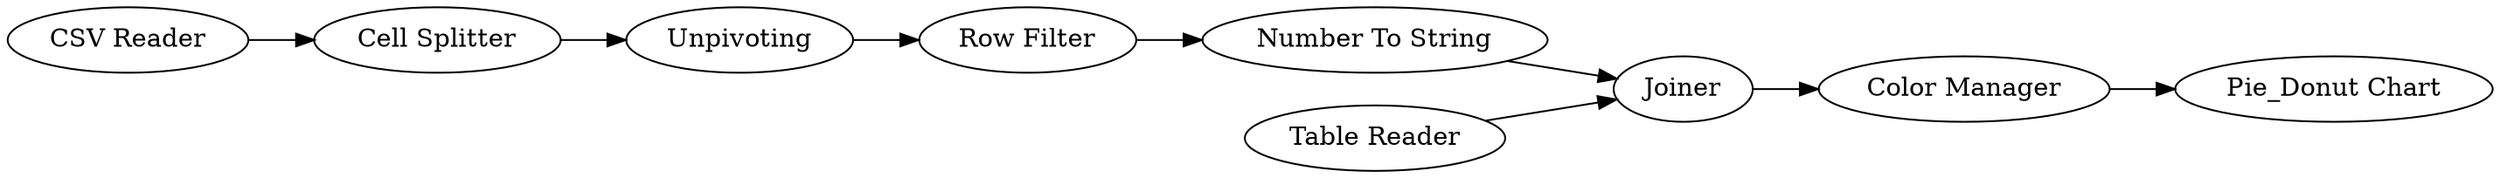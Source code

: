 digraph {
	1 [label="CSV Reader"]
	3 [label="Table Reader"]
	7 [label=Unpivoting]
	8 [label="Cell Splitter"]
	9 [label="Row Filter"]
	10 [label="Number To String"]
	11 [label=Joiner]
	12 [label="Color Manager"]
	13 [label="Pie_Donut Chart"]
	1 -> 8
	3 -> 11
	7 -> 9
	8 -> 7
	9 -> 10
	10 -> 11
	11 -> 12
	12 -> 13
	rankdir=LR
}
